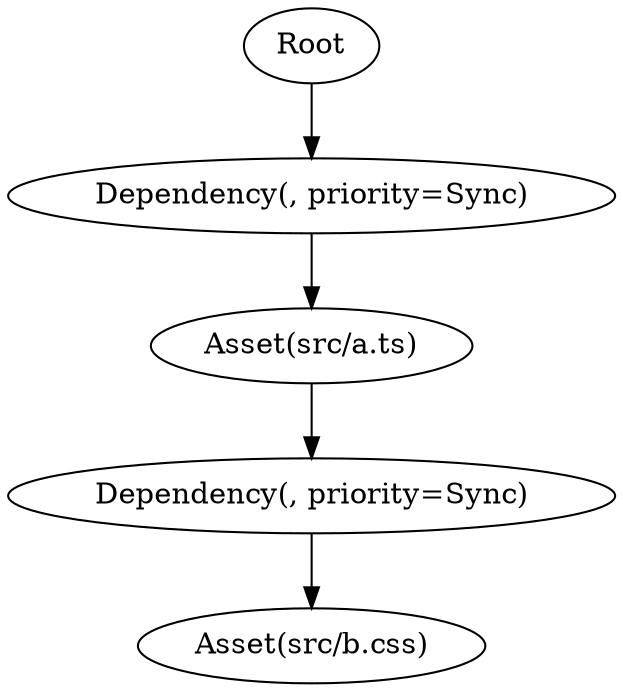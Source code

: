 digraph {
    0 [ label = "Root" ]
    1 [ label = "Asset(src/a.ts)" ]
    2 [ label = "Dependency(, priority=Sync)" ]
    3 [ label = "Asset(src/b.css)" ]
    4 [ label = "Dependency(, priority=Sync)" ]
    0 -> 2 [ label = "" ]
    2 -> 1 [ label = "" ]
    1 -> 4 [ label = "" ]
    4 -> 3 [ label = "" ]
}
